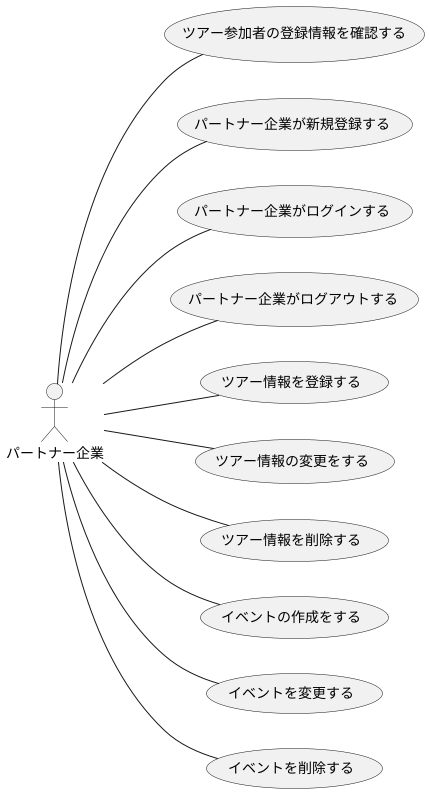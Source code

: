 @startuml パートナー企業
left to right direction
actor パートナー企業

パートナー企業 -- (ツアー参加者の登録情報を確認する)
パートナー企業 -- (パートナー企業が新規登録する)
パートナー企業 -- (パートナー企業がログインする)
パートナー企業 -- (パートナー企業がログアウトする)
パートナー企業 -- (ツアー情報を登録する)
パートナー企業 -- (ツアー情報の変更をする)
パートナー企業 -- (ツアー情報を削除する)
パートナー企業 -- (イベントの作成をする)
パートナー企業 -- (イベントを変更する)
パートナー企業 -- (イベントを削除する)


@enduml